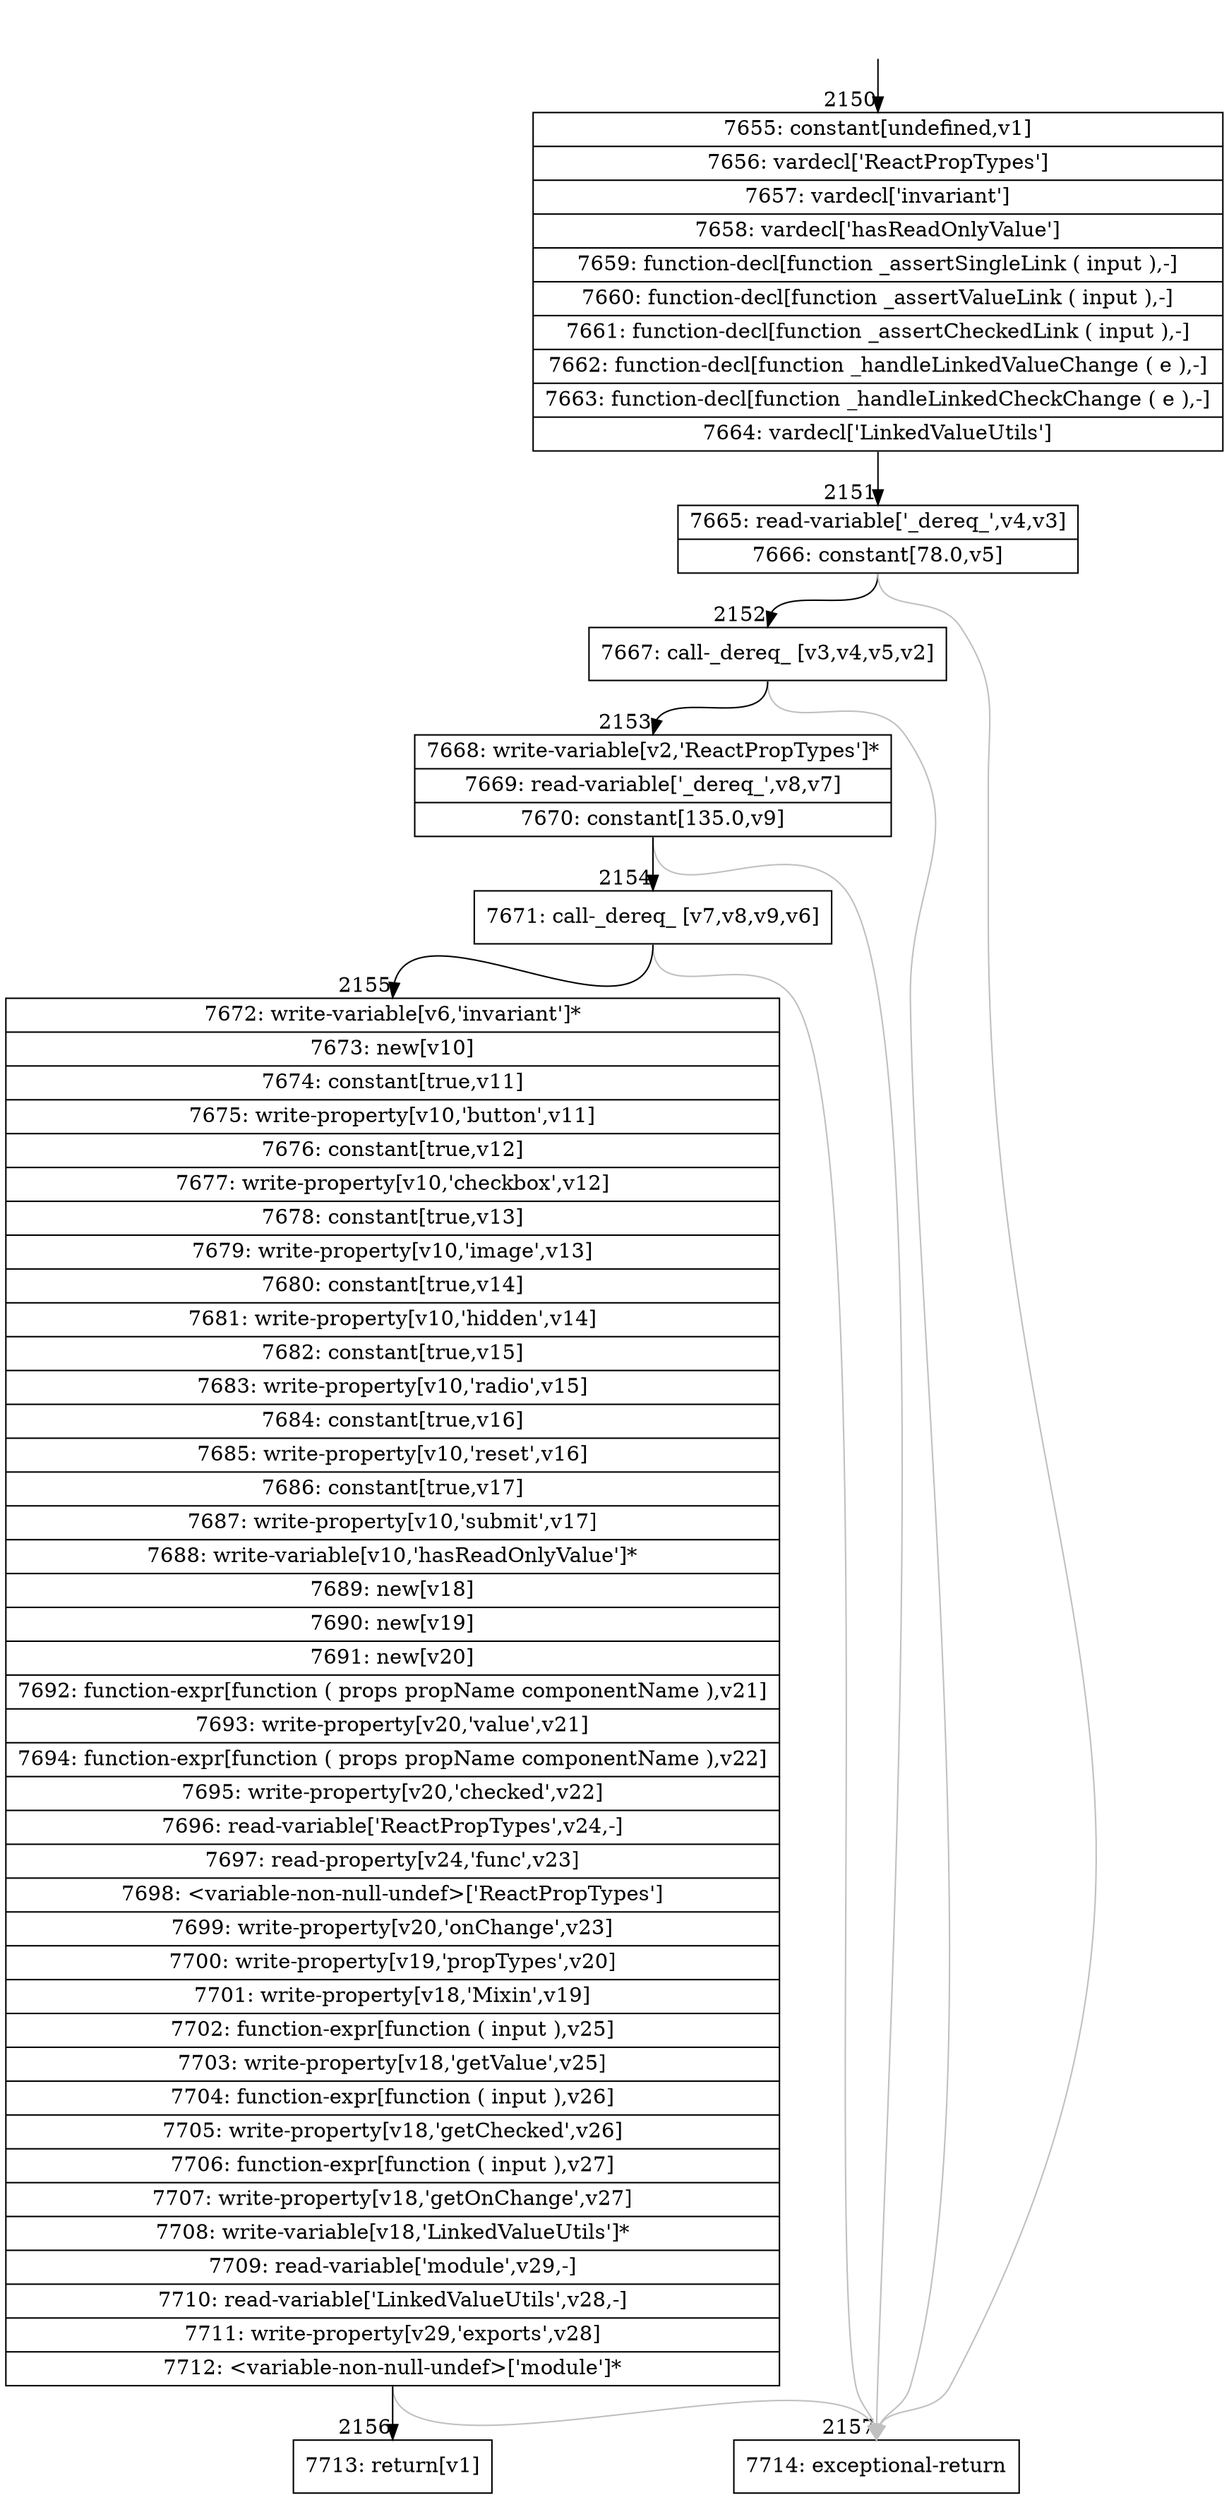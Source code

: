 digraph {
rankdir="TD"
BB_entry142[shape=none,label=""];
BB_entry142 -> BB2150 [tailport=s, headport=n, headlabel="    2150"]
BB2150 [shape=record label="{7655: constant[undefined,v1]|7656: vardecl['ReactPropTypes']|7657: vardecl['invariant']|7658: vardecl['hasReadOnlyValue']|7659: function-decl[function _assertSingleLink ( input ),-]|7660: function-decl[function _assertValueLink ( input ),-]|7661: function-decl[function _assertCheckedLink ( input ),-]|7662: function-decl[function _handleLinkedValueChange ( e ),-]|7663: function-decl[function _handleLinkedCheckChange ( e ),-]|7664: vardecl['LinkedValueUtils']}" ] 
BB2150 -> BB2151 [tailport=s, headport=n, headlabel="      2151"]
BB2151 [shape=record label="{7665: read-variable['_dereq_',v4,v3]|7666: constant[78.0,v5]}" ] 
BB2151 -> BB2152 [tailport=s, headport=n, headlabel="      2152"]
BB2151 -> BB2157 [tailport=s, headport=n, color=gray, headlabel="      2157"]
BB2152 [shape=record label="{7667: call-_dereq_ [v3,v4,v5,v2]}" ] 
BB2152 -> BB2153 [tailport=s, headport=n, headlabel="      2153"]
BB2152 -> BB2157 [tailport=s, headport=n, color=gray]
BB2153 [shape=record label="{7668: write-variable[v2,'ReactPropTypes']*|7669: read-variable['_dereq_',v8,v7]|7670: constant[135.0,v9]}" ] 
BB2153 -> BB2154 [tailport=s, headport=n, headlabel="      2154"]
BB2153 -> BB2157 [tailport=s, headport=n, color=gray]
BB2154 [shape=record label="{7671: call-_dereq_ [v7,v8,v9,v6]}" ] 
BB2154 -> BB2155 [tailport=s, headport=n, headlabel="      2155"]
BB2154 -> BB2157 [tailport=s, headport=n, color=gray]
BB2155 [shape=record label="{7672: write-variable[v6,'invariant']*|7673: new[v10]|7674: constant[true,v11]|7675: write-property[v10,'button',v11]|7676: constant[true,v12]|7677: write-property[v10,'checkbox',v12]|7678: constant[true,v13]|7679: write-property[v10,'image',v13]|7680: constant[true,v14]|7681: write-property[v10,'hidden',v14]|7682: constant[true,v15]|7683: write-property[v10,'radio',v15]|7684: constant[true,v16]|7685: write-property[v10,'reset',v16]|7686: constant[true,v17]|7687: write-property[v10,'submit',v17]|7688: write-variable[v10,'hasReadOnlyValue']*|7689: new[v18]|7690: new[v19]|7691: new[v20]|7692: function-expr[function ( props propName componentName ),v21]|7693: write-property[v20,'value',v21]|7694: function-expr[function ( props propName componentName ),v22]|7695: write-property[v20,'checked',v22]|7696: read-variable['ReactPropTypes',v24,-]|7697: read-property[v24,'func',v23]|7698: \<variable-non-null-undef\>['ReactPropTypes']|7699: write-property[v20,'onChange',v23]|7700: write-property[v19,'propTypes',v20]|7701: write-property[v18,'Mixin',v19]|7702: function-expr[function ( input ),v25]|7703: write-property[v18,'getValue',v25]|7704: function-expr[function ( input ),v26]|7705: write-property[v18,'getChecked',v26]|7706: function-expr[function ( input ),v27]|7707: write-property[v18,'getOnChange',v27]|7708: write-variable[v18,'LinkedValueUtils']*|7709: read-variable['module',v29,-]|7710: read-variable['LinkedValueUtils',v28,-]|7711: write-property[v29,'exports',v28]|7712: \<variable-non-null-undef\>['module']*}" ] 
BB2155 -> BB2156 [tailport=s, headport=n, headlabel="      2156"]
BB2155 -> BB2157 [tailport=s, headport=n, color=gray]
BB2156 [shape=record label="{7713: return[v1]}" ] 
BB2157 [shape=record label="{7714: exceptional-return}" ] 
//#$~ 4044
}
